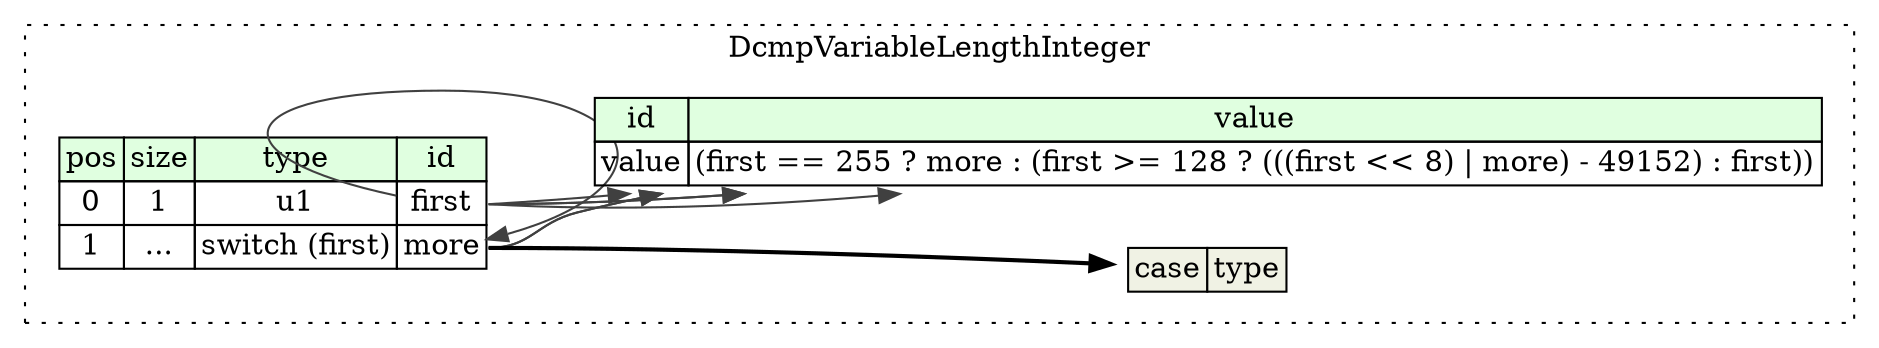 digraph {
	rankdir=LR;
	node [shape=plaintext];
	subgraph cluster__dcmp_variable_length_integer {
		label="DcmpVariableLengthInteger";
		graph[style=dotted];

		dcmp_variable_length_integer__seq [label=<<TABLE BORDER="0" CELLBORDER="1" CELLSPACING="0">
			<TR><TD BGCOLOR="#E0FFE0">pos</TD><TD BGCOLOR="#E0FFE0">size</TD><TD BGCOLOR="#E0FFE0">type</TD><TD BGCOLOR="#E0FFE0">id</TD></TR>
			<TR><TD PORT="first_pos">0</TD><TD PORT="first_size">1</TD><TD>u1</TD><TD PORT="first_type">first</TD></TR>
			<TR><TD PORT="more_pos">1</TD><TD PORT="more_size">...</TD><TD>switch (first)</TD><TD PORT="more_type">more</TD></TR>
		</TABLE>>];
		dcmp_variable_length_integer__inst__value [label=<<TABLE BORDER="0" CELLBORDER="1" CELLSPACING="0">
			<TR><TD BGCOLOR="#E0FFE0">id</TD><TD BGCOLOR="#E0FFE0">value</TD></TR>
			<TR><TD>value</TD><TD>(first == 255 ? more : (first &gt;= 128 ? (((first &lt;&lt; 8) | more) - 49152) : first))</TD></TR>
		</TABLE>>];
dcmp_variable_length_integer__seq_more_switch [label=<<TABLE BORDER="0" CELLBORDER="1" CELLSPACING="0">
	<TR><TD BGCOLOR="#F0F2E4">case</TD><TD BGCOLOR="#F0F2E4">type</TD></TR>
</TABLE>>];
	}
	dcmp_variable_length_integer__seq:more_type -> dcmp_variable_length_integer__seq_more_switch [style=bold];
	dcmp_variable_length_integer__seq:first_type -> dcmp_variable_length_integer__seq:more_type [color="#404040"];
	dcmp_variable_length_integer__seq:first_type -> dcmp_variable_length_integer__inst__value [color="#404040"];
	dcmp_variable_length_integer__seq:more_type -> dcmp_variable_length_integer__inst__value [color="#404040"];
	dcmp_variable_length_integer__seq:first_type -> dcmp_variable_length_integer__inst__value [color="#404040"];
	dcmp_variable_length_integer__seq:first_type -> dcmp_variable_length_integer__inst__value [color="#404040"];
	dcmp_variable_length_integer__seq:more_type -> dcmp_variable_length_integer__inst__value [color="#404040"];
	dcmp_variable_length_integer__seq:first_type -> dcmp_variable_length_integer__inst__value [color="#404040"];
}
